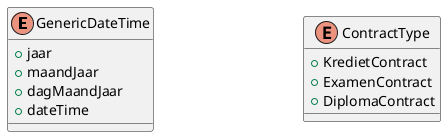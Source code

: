 
@startuml
skinparam nodesep 150
skinparam linetype ortho
allowmixing


enum GenericDateTime{
    + jaar  
    + maandJaar
    + dagMaandJaar
    + dateTime
}
enum ContractType {
    + KredietContract
    + ExamenContract
    + DiplomaContract
}



@enduml
